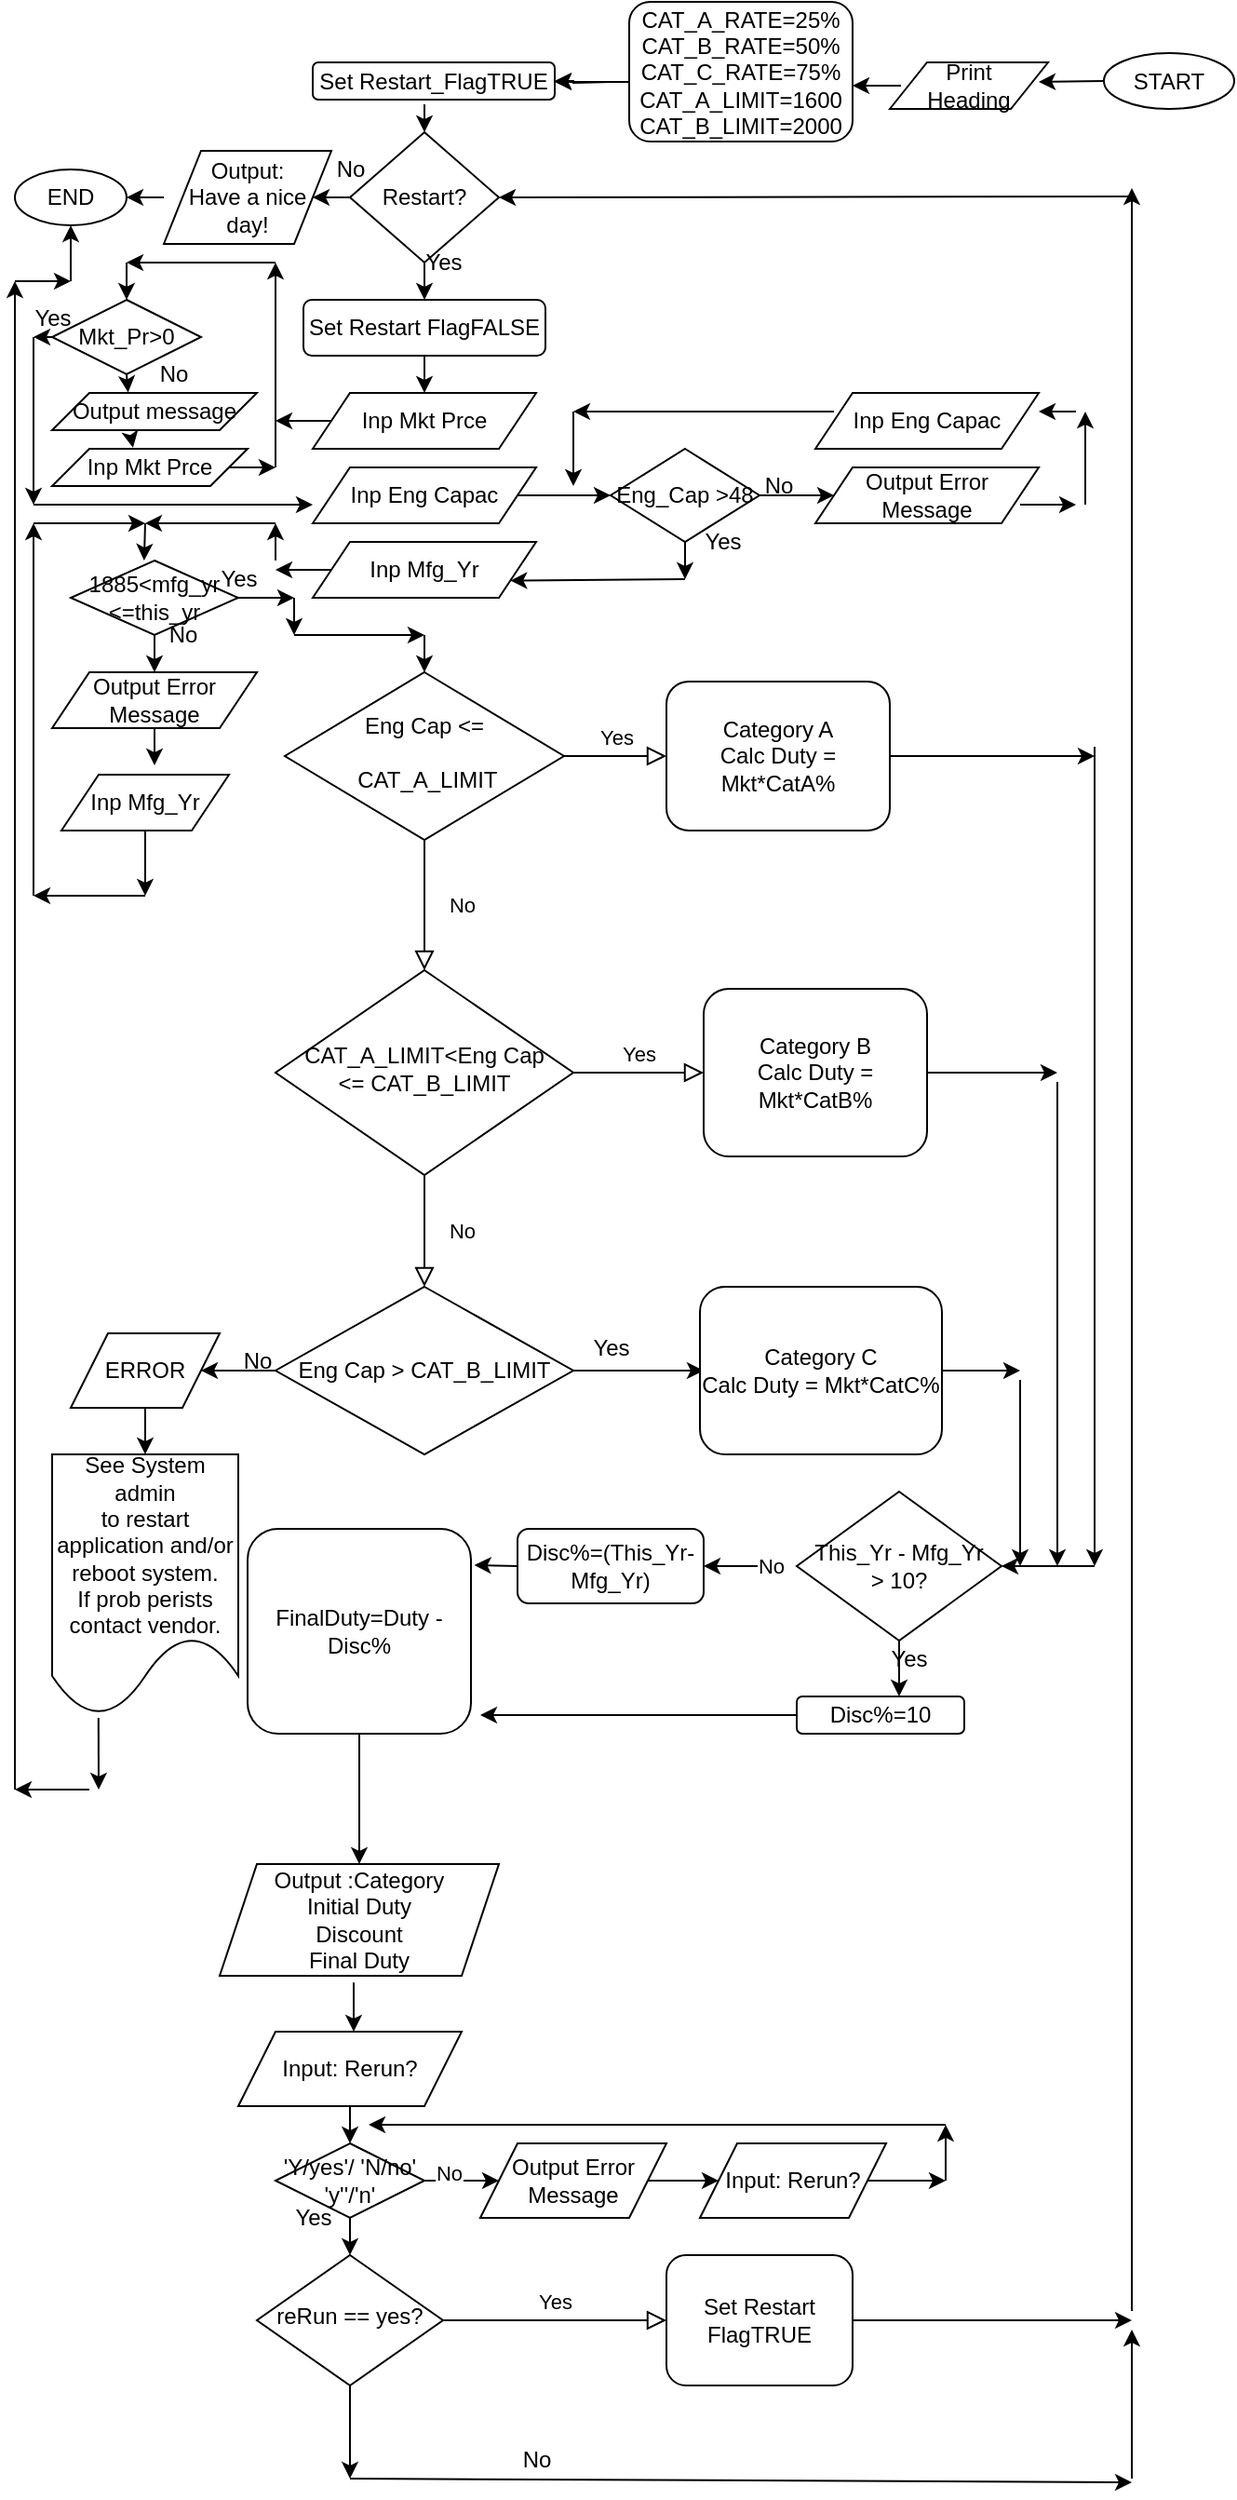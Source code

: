 <mxfile version="14.4.8" type="github">
  <diagram id="C5RBs43oDa-KdzZeNtuy" name="Page-1">
    <mxGraphModel dx="1851" dy="1947" grid="1" gridSize="10" guides="1" tooltips="1" connect="1" arrows="1" fold="1" page="1" pageScale="1" pageWidth="1169" pageHeight="1654" math="0" shadow="0">
      <root>
        <mxCell id="WIyWlLk6GJQsqaUBKTNV-0" />
        <mxCell id="WIyWlLk6GJQsqaUBKTNV-1" parent="WIyWlLk6GJQsqaUBKTNV-0" />
        <mxCell id="WIyWlLk6GJQsqaUBKTNV-9" value="Yes" style="edgeStyle=orthogonalEdgeStyle;rounded=0;html=1;jettySize=auto;orthogonalLoop=1;fontSize=11;endArrow=block;endFill=0;endSize=8;strokeWidth=1;shadow=0;labelBackgroundColor=none;" parent="WIyWlLk6GJQsqaUBKTNV-1" source="WIyWlLk6GJQsqaUBKTNV-10" target="WIyWlLk6GJQsqaUBKTNV-12" edge="1">
          <mxGeometry y="10" relative="1" as="geometry">
            <mxPoint as="offset" />
          </mxGeometry>
        </mxCell>
        <mxCell id="WIyWlLk6GJQsqaUBKTNV-10" value="&lt;div&gt;Eng Cap &amp;lt;=&lt;/div&gt;&lt;div&gt;&lt;br&gt;&lt;/div&gt;&amp;nbsp;CAT_A_LIMIT" style="rhombus;whiteSpace=wrap;html=1;shadow=0;fontFamily=Helvetica;fontSize=12;align=center;strokeWidth=1;spacing=6;spacingTop=-4;" parent="WIyWlLk6GJQsqaUBKTNV-1" vertex="1">
          <mxGeometry x="145" y="340" width="150" height="90" as="geometry" />
        </mxCell>
        <mxCell id="WIyWlLk6GJQsqaUBKTNV-12" value="Category A&lt;br&gt;&lt;div&gt;Calc Duty = Mkt*CatA%&lt;/div&gt;" style="rounded=1;whiteSpace=wrap;html=1;fontSize=12;glass=0;strokeWidth=1;shadow=0;" parent="WIyWlLk6GJQsqaUBKTNV-1" vertex="1">
          <mxGeometry x="350" y="345" width="120" height="80" as="geometry" />
        </mxCell>
        <mxCell id="X3IV7Rgy-GoR1txGhQ9Q-1" value="No" style="rounded=0;html=1;jettySize=auto;orthogonalLoop=1;fontSize=11;endArrow=block;endFill=0;endSize=8;strokeWidth=1;shadow=0;labelBackgroundColor=none;edgeStyle=orthogonalEdgeStyle;entryX=0.5;entryY=0;entryDx=0;entryDy=0;" parent="WIyWlLk6GJQsqaUBKTNV-1" source="X3IV7Rgy-GoR1txGhQ9Q-3" target="X3IV7Rgy-GoR1txGhQ9Q-41" edge="1">
          <mxGeometry y="20" relative="1" as="geometry">
            <mxPoint as="offset" />
            <mxPoint x="220" y="660" as="targetPoint" />
          </mxGeometry>
        </mxCell>
        <mxCell id="X3IV7Rgy-GoR1txGhQ9Q-3" value="&lt;div&gt;CAT_A_LIMIT&amp;lt;Eng Cap&lt;br&gt;&lt;/div&gt;&lt;div&gt;&amp;lt;= CAT_B_LIMIT&lt;br&gt;&lt;/div&gt;" style="rhombus;whiteSpace=wrap;html=1;shadow=0;fontFamily=Helvetica;fontSize=12;align=center;strokeWidth=1;spacing=6;spacingTop=-4;" parent="WIyWlLk6GJQsqaUBKTNV-1" vertex="1">
          <mxGeometry x="140" y="500" width="160" height="110" as="geometry" />
        </mxCell>
        <mxCell id="X3IV7Rgy-GoR1txGhQ9Q-7" value="reRun == yes?" style="rhombus;whiteSpace=wrap;html=1;shadow=0;fontFamily=Helvetica;fontSize=12;align=center;strokeWidth=1;spacing=6;spacingTop=-4;" parent="WIyWlLk6GJQsqaUBKTNV-1" vertex="1">
          <mxGeometry x="130" y="1190" width="100" height="70" as="geometry" />
        </mxCell>
        <mxCell id="X3IV7Rgy-GoR1txGhQ9Q-10" value="START" style="ellipse;whiteSpace=wrap;html=1;" parent="WIyWlLk6GJQsqaUBKTNV-1" vertex="1">
          <mxGeometry x="585" y="7.5" width="70" height="30" as="geometry" />
        </mxCell>
        <mxCell id="X3IV7Rgy-GoR1txGhQ9Q-12" value="Inp Mkt Prce" style="shape=parallelogram;perimeter=parallelogramPerimeter;whiteSpace=wrap;html=1;fixedSize=1;" parent="WIyWlLk6GJQsqaUBKTNV-1" vertex="1">
          <mxGeometry x="160" y="190" width="120" height="30" as="geometry" />
        </mxCell>
        <mxCell id="X3IV7Rgy-GoR1txGhQ9Q-13" value="Inp Eng Capac" style="shape=parallelogram;perimeter=parallelogramPerimeter;whiteSpace=wrap;html=1;fixedSize=1;" parent="WIyWlLk6GJQsqaUBKTNV-1" vertex="1">
          <mxGeometry x="160" y="230" width="120" height="30" as="geometry" />
        </mxCell>
        <mxCell id="X3IV7Rgy-GoR1txGhQ9Q-22" value="" style="edgeStyle=orthogonalEdgeStyle;rounded=0;orthogonalLoop=1;jettySize=auto;html=1;entryX=0.5;entryY=0;entryDx=0;entryDy=0;" parent="WIyWlLk6GJQsqaUBKTNV-1" edge="1" target="WIyWlLk6GJQsqaUBKTNV-10">
          <mxGeometry relative="1" as="geometry">
            <mxPoint x="220" y="330" as="targetPoint" />
            <mxPoint x="220" y="320" as="sourcePoint" />
          </mxGeometry>
        </mxCell>
        <mxCell id="X3IV7Rgy-GoR1txGhQ9Q-16" value="" style="endArrow=classic;html=1;entryX=1;entryY=0.5;entryDx=0;entryDy=0;" parent="WIyWlLk6GJQsqaUBKTNV-1" edge="1" target="fX3GfrZOgOiHbIc_7Qqg-0">
          <mxGeometry width="50" height="50" relative="1" as="geometry">
            <mxPoint x="600" y="84.5" as="sourcePoint" />
            <mxPoint x="290" y="84.5" as="targetPoint" />
          </mxGeometry>
        </mxCell>
        <mxCell id="X3IV7Rgy-GoR1txGhQ9Q-17" value="" style="endArrow=classic;html=1;" parent="WIyWlLk6GJQsqaUBKTNV-1" edge="1">
          <mxGeometry width="50" height="50" relative="1" as="geometry">
            <mxPoint x="600" y="1220" as="sourcePoint" />
            <mxPoint x="600" y="80" as="targetPoint" />
          </mxGeometry>
        </mxCell>
        <mxCell id="X3IV7Rgy-GoR1txGhQ9Q-18" value="Yes" style="edgeStyle=orthogonalEdgeStyle;rounded=0;html=1;jettySize=auto;orthogonalLoop=1;fontSize=11;endArrow=block;endFill=0;endSize=8;strokeWidth=1;shadow=0;labelBackgroundColor=none;exitX=1;exitY=0.5;exitDx=0;exitDy=0;entryX=0;entryY=0.5;entryDx=0;entryDy=0;" parent="WIyWlLk6GJQsqaUBKTNV-1" source="X3IV7Rgy-GoR1txGhQ9Q-7" target="X3IV7Rgy-GoR1txGhQ9Q-26" edge="1">
          <mxGeometry y="10" relative="1" as="geometry">
            <mxPoint as="offset" />
            <mxPoint x="280" y="870" as="sourcePoint" />
            <mxPoint x="340" y="870" as="targetPoint" />
            <Array as="points" />
          </mxGeometry>
        </mxCell>
        <mxCell id="fX3GfrZOgOiHbIc_7Qqg-65" style="edgeStyle=orthogonalEdgeStyle;rounded=0;orthogonalLoop=1;jettySize=auto;html=1;" edge="1" parent="WIyWlLk6GJQsqaUBKTNV-1" source="X3IV7Rgy-GoR1txGhQ9Q-14">
          <mxGeometry relative="1" as="geometry">
            <mxPoint x="140" y="285" as="targetPoint" />
          </mxGeometry>
        </mxCell>
        <mxCell id="X3IV7Rgy-GoR1txGhQ9Q-14" value="Inp Mfg_Yr" style="shape=parallelogram;perimeter=parallelogramPerimeter;whiteSpace=wrap;html=1;fixedSize=1;" parent="WIyWlLk6GJQsqaUBKTNV-1" vertex="1">
          <mxGeometry x="160" y="270" width="120" height="30" as="geometry" />
        </mxCell>
        <mxCell id="X3IV7Rgy-GoR1txGhQ9Q-26" value="&lt;div&gt;Set Restart FlagTRUE&lt;/div&gt;" style="rounded=1;whiteSpace=wrap;html=1;" parent="WIyWlLk6GJQsqaUBKTNV-1" vertex="1">
          <mxGeometry x="350" y="1190" width="100" height="70" as="geometry" />
        </mxCell>
        <mxCell id="X3IV7Rgy-GoR1txGhQ9Q-29" value="" style="endArrow=classic;html=1;exitX=0.5;exitY=1;exitDx=0;exitDy=0;entryX=0.5;entryY=0;entryDx=0;entryDy=0;" parent="WIyWlLk6GJQsqaUBKTNV-1" source="fX3GfrZOgOiHbIc_7Qqg-0" edge="1">
          <mxGeometry width="50" height="50" relative="1" as="geometry">
            <mxPoint x="340" y="190" as="sourcePoint" />
            <mxPoint x="220" y="100.0" as="targetPoint" />
          </mxGeometry>
        </mxCell>
        <mxCell id="X3IV7Rgy-GoR1txGhQ9Q-32" value="No" style="rounded=0;html=1;jettySize=auto;orthogonalLoop=1;fontSize=11;endArrow=block;endFill=0;endSize=8;strokeWidth=1;shadow=0;labelBackgroundColor=none;edgeStyle=orthogonalEdgeStyle;exitX=0.5;exitY=1;exitDx=0;exitDy=0;entryX=0.5;entryY=0;entryDx=0;entryDy=0;" parent="WIyWlLk6GJQsqaUBKTNV-1" source="WIyWlLk6GJQsqaUBKTNV-10" target="X3IV7Rgy-GoR1txGhQ9Q-3" edge="1">
          <mxGeometry y="20" relative="1" as="geometry">
            <mxPoint as="offset" />
            <mxPoint x="220" y="720" as="sourcePoint" />
            <mxPoint x="230" y="840" as="targetPoint" />
          </mxGeometry>
        </mxCell>
        <mxCell id="X3IV7Rgy-GoR1txGhQ9Q-34" value="Yes" style="edgeStyle=orthogonalEdgeStyle;rounded=0;html=1;jettySize=auto;orthogonalLoop=1;fontSize=11;endArrow=block;endFill=0;endSize=8;strokeWidth=1;shadow=0;labelBackgroundColor=none;exitX=1;exitY=0.5;exitDx=0;exitDy=0;entryX=0;entryY=0.5;entryDx=0;entryDy=0;" parent="WIyWlLk6GJQsqaUBKTNV-1" source="X3IV7Rgy-GoR1txGhQ9Q-3" target="X3IV7Rgy-GoR1txGhQ9Q-35" edge="1">
          <mxGeometry y="10" relative="1" as="geometry">
            <mxPoint as="offset" />
            <mxPoint x="300" y="510" as="sourcePoint" />
            <mxPoint x="360" y="655" as="targetPoint" />
          </mxGeometry>
        </mxCell>
        <mxCell id="X3IV7Rgy-GoR1txGhQ9Q-35" value="Category B&lt;br&gt;&lt;div&gt;Calc Duty = Mkt*CatB%&lt;/div&gt;" style="rounded=1;whiteSpace=wrap;html=1;fontSize=12;glass=0;strokeWidth=1;shadow=0;" parent="WIyWlLk6GJQsqaUBKTNV-1" vertex="1">
          <mxGeometry x="370" y="510" width="120" height="90" as="geometry" />
        </mxCell>
        <mxCell id="X3IV7Rgy-GoR1txGhQ9Q-39" value="" style="endArrow=classic;html=1;entryX=0.5;entryY=0;entryDx=0;entryDy=0;" parent="WIyWlLk6GJQsqaUBKTNV-1" target="X3IV7Rgy-GoR1txGhQ9Q-12" edge="1" source="X3IV7Rgy-GoR1txGhQ9Q-73">
          <mxGeometry width="50" height="50" relative="1" as="geometry">
            <mxPoint x="220" y="150" as="sourcePoint" />
            <mxPoint x="450" y="220" as="targetPoint" />
          </mxGeometry>
        </mxCell>
        <mxCell id="X3IV7Rgy-GoR1txGhQ9Q-41" value="Eng Cap &amp;gt; CAT_B_LIMIT" style="rhombus;whiteSpace=wrap;html=1;" parent="WIyWlLk6GJQsqaUBKTNV-1" vertex="1">
          <mxGeometry x="140" y="670" width="160" height="90" as="geometry" />
        </mxCell>
        <mxCell id="X3IV7Rgy-GoR1txGhQ9Q-43" value="" style="endArrow=classic;html=1;exitX=1;exitY=0.5;exitDx=0;exitDy=0;" parent="WIyWlLk6GJQsqaUBKTNV-1" source="X3IV7Rgy-GoR1txGhQ9Q-41" edge="1">
          <mxGeometry width="50" height="50" relative="1" as="geometry">
            <mxPoint x="410" y="690" as="sourcePoint" />
            <mxPoint x="370" y="715" as="targetPoint" />
          </mxGeometry>
        </mxCell>
        <mxCell id="X3IV7Rgy-GoR1txGhQ9Q-45" value="Category C&lt;br&gt;&lt;div&gt;Calc Duty = Mkt*CatC%&lt;/div&gt;" style="rounded=1;whiteSpace=wrap;html=1;" parent="WIyWlLk6GJQsqaUBKTNV-1" vertex="1">
          <mxGeometry x="368" y="670" width="130" height="90" as="geometry" />
        </mxCell>
        <mxCell id="X3IV7Rgy-GoR1txGhQ9Q-46" value="" style="endArrow=classic;html=1;" parent="WIyWlLk6GJQsqaUBKTNV-1" edge="1">
          <mxGeometry width="50" height="50" relative="1" as="geometry">
            <mxPoint x="580" y="380" as="sourcePoint" />
            <mxPoint x="580" y="820" as="targetPoint" />
          </mxGeometry>
        </mxCell>
        <mxCell id="X3IV7Rgy-GoR1txGhQ9Q-48" value="" style="endArrow=classic;html=1;exitX=1;exitY=0.5;exitDx=0;exitDy=0;" parent="WIyWlLk6GJQsqaUBKTNV-1" source="WIyWlLk6GJQsqaUBKTNV-12" edge="1">
          <mxGeometry width="50" height="50" relative="1" as="geometry">
            <mxPoint x="360" y="440" as="sourcePoint" />
            <mxPoint x="580" y="385" as="targetPoint" />
          </mxGeometry>
        </mxCell>
        <mxCell id="X3IV7Rgy-GoR1txGhQ9Q-49" value="" style="endArrow=classic;html=1;exitX=1;exitY=0.5;exitDx=0;exitDy=0;" parent="WIyWlLk6GJQsqaUBKTNV-1" source="X3IV7Rgy-GoR1txGhQ9Q-35" edge="1">
          <mxGeometry width="50" height="50" relative="1" as="geometry">
            <mxPoint x="500" y="555" as="sourcePoint" />
            <mxPoint x="560" y="555" as="targetPoint" />
          </mxGeometry>
        </mxCell>
        <mxCell id="X3IV7Rgy-GoR1txGhQ9Q-50" value="" style="endArrow=classic;html=1;" parent="WIyWlLk6GJQsqaUBKTNV-1" edge="1">
          <mxGeometry width="50" height="50" relative="1" as="geometry">
            <mxPoint x="560" y="560" as="sourcePoint" />
            <mxPoint x="560" y="820" as="targetPoint" />
          </mxGeometry>
        </mxCell>
        <mxCell id="X3IV7Rgy-GoR1txGhQ9Q-51" value="" style="endArrow=classic;html=1;" parent="WIyWlLk6GJQsqaUBKTNV-1" edge="1">
          <mxGeometry width="50" height="50" relative="1" as="geometry">
            <mxPoint x="540" y="720" as="sourcePoint" />
            <mxPoint x="540" y="820" as="targetPoint" />
          </mxGeometry>
        </mxCell>
        <mxCell id="X3IV7Rgy-GoR1txGhQ9Q-52" value="" style="endArrow=classic;html=1;exitX=1;exitY=0.5;exitDx=0;exitDy=0;" parent="WIyWlLk6GJQsqaUBKTNV-1" source="X3IV7Rgy-GoR1txGhQ9Q-45" edge="1">
          <mxGeometry width="50" height="50" relative="1" as="geometry">
            <mxPoint x="510" y="720" as="sourcePoint" />
            <mxPoint x="540" y="715" as="targetPoint" />
          </mxGeometry>
        </mxCell>
        <mxCell id="X3IV7Rgy-GoR1txGhQ9Q-53" value="" style="endArrow=classic;html=1;exitX=0;exitY=0.5;exitDx=0;exitDy=0;entryX=1;entryY=0.5;entryDx=0;entryDy=0;" parent="WIyWlLk6GJQsqaUBKTNV-1" source="X3IV7Rgy-GoR1txGhQ9Q-41" target="X3IV7Rgy-GoR1txGhQ9Q-56" edge="1">
          <mxGeometry width="50" height="50" relative="1" as="geometry">
            <mxPoint x="360" y="820" as="sourcePoint" />
            <mxPoint x="106.83" y="716.16" as="targetPoint" />
          </mxGeometry>
        </mxCell>
        <mxCell id="X3IV7Rgy-GoR1txGhQ9Q-54" value="&lt;div&gt;Yes&lt;/div&gt;&lt;div&gt;&lt;br&gt;&lt;/div&gt;" style="text;html=1;align=center;verticalAlign=middle;resizable=0;points=[];autosize=1;" parent="WIyWlLk6GJQsqaUBKTNV-1" vertex="1">
          <mxGeometry x="300" y="695" width="40" height="30" as="geometry" />
        </mxCell>
        <mxCell id="X3IV7Rgy-GoR1txGhQ9Q-56" value="ERROR" style="shape=parallelogram;perimeter=parallelogramPerimeter;whiteSpace=wrap;html=1;fixedSize=1;" parent="WIyWlLk6GJQsqaUBKTNV-1" vertex="1">
          <mxGeometry x="30" y="695" width="80" height="40" as="geometry" />
        </mxCell>
        <mxCell id="X3IV7Rgy-GoR1txGhQ9Q-60" value="" style="endArrow=classic;html=1;" parent="WIyWlLk6GJQsqaUBKTNV-1" edge="1">
          <mxGeometry width="50" height="50" relative="1" as="geometry">
            <mxPoint x="580" y="820" as="sourcePoint" />
            <mxPoint x="530" y="820" as="targetPoint" />
          </mxGeometry>
        </mxCell>
        <mxCell id="X3IV7Rgy-GoR1txGhQ9Q-64" value="" style="endArrow=classic;html=1;" parent="WIyWlLk6GJQsqaUBKTNV-1" target="X3IV7Rgy-GoR1txGhQ9Q-78" edge="1">
          <mxGeometry width="50" height="50" relative="1" as="geometry">
            <mxPoint x="410" y="820" as="sourcePoint" />
            <mxPoint x="310" y="820" as="targetPoint" />
          </mxGeometry>
        </mxCell>
        <mxCell id="X3IV7Rgy-GoR1txGhQ9Q-76" value="&lt;div&gt;No&lt;/div&gt;" style="edgeLabel;html=1;align=center;verticalAlign=middle;resizable=0;points=[];" parent="X3IV7Rgy-GoR1txGhQ9Q-64" vertex="1" connectable="0">
          <mxGeometry x="-0.783" y="-1" relative="1" as="geometry">
            <mxPoint y="1" as="offset" />
          </mxGeometry>
        </mxCell>
        <mxCell id="X3IV7Rgy-GoR1txGhQ9Q-66" value="" style="endArrow=classic;html=1;exitX=0.5;exitY=1;exitDx=0;exitDy=0;" parent="WIyWlLk6GJQsqaUBKTNV-1" source="X3IV7Rgy-GoR1txGhQ9Q-80" target="X3IV7Rgy-GoR1txGhQ9Q-68" edge="1">
          <mxGeometry width="50" height="50" relative="1" as="geometry">
            <mxPoint x="220" y="820" as="sourcePoint" />
            <mxPoint x="219.58" y="920" as="targetPoint" />
          </mxGeometry>
        </mxCell>
        <mxCell id="X3IV7Rgy-GoR1txGhQ9Q-68" value="&lt;div&gt;Output :Category&lt;/div&gt;&lt;div&gt;Initial Duty&lt;br&gt;&lt;/div&gt;&lt;div&gt;Discount&lt;/div&gt;&lt;div&gt;Final Duty&lt;br&gt;&lt;/div&gt;" style="shape=parallelogram;perimeter=parallelogramPerimeter;whiteSpace=wrap;html=1;fixedSize=1;" parent="WIyWlLk6GJQsqaUBKTNV-1" vertex="1">
          <mxGeometry x="110" y="980" width="150" height="60" as="geometry" />
        </mxCell>
        <mxCell id="X3IV7Rgy-GoR1txGhQ9Q-69" value="Input: Rerun?" style="shape=parallelogram;perimeter=parallelogramPerimeter;whiteSpace=wrap;html=1;fixedSize=1;" parent="WIyWlLk6GJQsqaUBKTNV-1" vertex="1">
          <mxGeometry x="120" y="1070" width="120" height="40" as="geometry" />
        </mxCell>
        <mxCell id="X3IV7Rgy-GoR1txGhQ9Q-70" value="" style="endArrow=classic;html=1;entryX=0.5;entryY=0;entryDx=0;entryDy=0;" parent="WIyWlLk6GJQsqaUBKTNV-1" target="X3IV7Rgy-GoR1txGhQ9Q-7" edge="1">
          <mxGeometry width="50" height="50" relative="1" as="geometry">
            <mxPoint x="180" y="1190" as="sourcePoint" />
            <mxPoint x="290" y="1030" as="targetPoint" />
          </mxGeometry>
        </mxCell>
        <mxCell id="X3IV7Rgy-GoR1txGhQ9Q-72" value="" style="endArrow=classic;html=1;exitX=0.48;exitY=1.061;exitDx=0;exitDy=0;exitPerimeter=0;" parent="WIyWlLk6GJQsqaUBKTNV-1" source="X3IV7Rgy-GoR1txGhQ9Q-68" edge="1">
          <mxGeometry width="50" height="50" relative="1" as="geometry">
            <mxPoint x="240" y="1090" as="sourcePoint" />
            <mxPoint x="182" y="1070" as="targetPoint" />
          </mxGeometry>
        </mxCell>
        <mxCell id="X3IV7Rgy-GoR1txGhQ9Q-75" value="&lt;div&gt;This_Yr - Mfg_Yr&lt;/div&gt;&lt;div&gt;&amp;gt; 10?&lt;br&gt;&lt;/div&gt;" style="rhombus;whiteSpace=wrap;html=1;" parent="WIyWlLk6GJQsqaUBKTNV-1" vertex="1">
          <mxGeometry x="420" y="780" width="110" height="80" as="geometry" />
        </mxCell>
        <mxCell id="X3IV7Rgy-GoR1txGhQ9Q-77" value="" style="endArrow=classic;html=1;exitX=0.5;exitY=1;exitDx=0;exitDy=0;" parent="WIyWlLk6GJQsqaUBKTNV-1" source="X3IV7Rgy-GoR1txGhQ9Q-75" edge="1">
          <mxGeometry width="50" height="50" relative="1" as="geometry">
            <mxPoint x="290" y="920" as="sourcePoint" />
            <mxPoint x="475" y="890" as="targetPoint" />
          </mxGeometry>
        </mxCell>
        <mxCell id="X3IV7Rgy-GoR1txGhQ9Q-78" value="Disc%=(This_Yr-Mfg_Yr)" style="rounded=1;whiteSpace=wrap;html=1;" parent="WIyWlLk6GJQsqaUBKTNV-1" vertex="1">
          <mxGeometry x="270" y="800" width="100" height="40" as="geometry" />
        </mxCell>
        <mxCell id="X3IV7Rgy-GoR1txGhQ9Q-79" value="Disc%=10" style="rounded=1;whiteSpace=wrap;html=1;" parent="WIyWlLk6GJQsqaUBKTNV-1" vertex="1">
          <mxGeometry x="420" y="890" width="90" height="20" as="geometry" />
        </mxCell>
        <mxCell id="X3IV7Rgy-GoR1txGhQ9Q-80" value="FinalDuty=Duty - Disc%" style="rounded=1;whiteSpace=wrap;html=1;" parent="WIyWlLk6GJQsqaUBKTNV-1" vertex="1">
          <mxGeometry x="125" y="800" width="120" height="110" as="geometry" />
        </mxCell>
        <mxCell id="X3IV7Rgy-GoR1txGhQ9Q-81" value="" style="endArrow=classic;html=1;exitX=0;exitY=0.5;exitDx=0;exitDy=0;" parent="WIyWlLk6GJQsqaUBKTNV-1" source="X3IV7Rgy-GoR1txGhQ9Q-79" edge="1">
          <mxGeometry width="50" height="50" relative="1" as="geometry">
            <mxPoint x="350" y="910" as="sourcePoint" />
            <mxPoint x="250" y="900" as="targetPoint" />
          </mxGeometry>
        </mxCell>
        <mxCell id="X3IV7Rgy-GoR1txGhQ9Q-82" value="" style="endArrow=classic;html=1;entryX=1.015;entryY=0.177;entryDx=0;entryDy=0;entryPerimeter=0;exitX=0;exitY=0.5;exitDx=0;exitDy=0;" parent="WIyWlLk6GJQsqaUBKTNV-1" source="X3IV7Rgy-GoR1txGhQ9Q-78" target="X3IV7Rgy-GoR1txGhQ9Q-80" edge="1">
          <mxGeometry width="50" height="50" relative="1" as="geometry">
            <mxPoint x="350" y="910" as="sourcePoint" />
            <mxPoint x="400" y="860" as="targetPoint" />
          </mxGeometry>
        </mxCell>
        <mxCell id="X3IV7Rgy-GoR1txGhQ9Q-83" value="Yes" style="text;html=1;align=center;verticalAlign=middle;resizable=0;points=[];autosize=1;" parent="WIyWlLk6GJQsqaUBKTNV-1" vertex="1">
          <mxGeometry x="460" y="860" width="40" height="20" as="geometry" />
        </mxCell>
        <mxCell id="X3IV7Rgy-GoR1txGhQ9Q-84" value="" style="endArrow=classic;html=1;exitX=1;exitY=0.5;exitDx=0;exitDy=0;" parent="WIyWlLk6GJQsqaUBKTNV-1" source="X3IV7Rgy-GoR1txGhQ9Q-26" edge="1">
          <mxGeometry width="50" height="50" relative="1" as="geometry">
            <mxPoint x="450" y="1225" as="sourcePoint" />
            <mxPoint x="600" y="1225" as="targetPoint" />
          </mxGeometry>
        </mxCell>
        <mxCell id="X3IV7Rgy-GoR1txGhQ9Q-73" value="Set Restart FlagFALSE" style="rounded=1;whiteSpace=wrap;html=1;" parent="WIyWlLk6GJQsqaUBKTNV-1" vertex="1">
          <mxGeometry x="155" y="140" width="130" height="30" as="geometry" />
        </mxCell>
        <mxCell id="fX3GfrZOgOiHbIc_7Qqg-1" value="" style="endArrow=classic;html=1;entryX=0.5;entryY=0;entryDx=0;entryDy=0;" edge="1" parent="WIyWlLk6GJQsqaUBKTNV-1" source="fX3GfrZOgOiHbIc_7Qqg-0" target="X3IV7Rgy-GoR1txGhQ9Q-73">
          <mxGeometry width="50" height="50" relative="1" as="geometry">
            <mxPoint x="220" y="150" as="sourcePoint" />
            <mxPoint x="220" y="190" as="targetPoint" />
          </mxGeometry>
        </mxCell>
        <mxCell id="fX3GfrZOgOiHbIc_7Qqg-0" value="Restart?" style="rhombus;whiteSpace=wrap;html=1;" vertex="1" parent="WIyWlLk6GJQsqaUBKTNV-1">
          <mxGeometry x="180" y="50" width="80" height="70" as="geometry" />
        </mxCell>
        <mxCell id="fX3GfrZOgOiHbIc_7Qqg-2" value="" style="endArrow=classic;html=1;exitX=0;exitY=0.5;exitDx=0;exitDy=0;" edge="1" parent="WIyWlLk6GJQsqaUBKTNV-1" source="X3IV7Rgy-GoR1txGhQ9Q-10">
          <mxGeometry width="50" height="50" relative="1" as="geometry">
            <mxPoint x="520" y="23" as="sourcePoint" />
            <mxPoint x="550" y="23" as="targetPoint" />
          </mxGeometry>
        </mxCell>
        <mxCell id="fX3GfrZOgOiHbIc_7Qqg-3" value="Yes" style="text;html=1;align=center;verticalAlign=middle;resizable=0;points=[];autosize=1;" vertex="1" parent="WIyWlLk6GJQsqaUBKTNV-1">
          <mxGeometry x="210" y="110" width="40" height="20" as="geometry" />
        </mxCell>
        <mxCell id="fX3GfrZOgOiHbIc_7Qqg-4" value="No" style="text;html=1;align=center;verticalAlign=middle;resizable=0;points=[];autosize=1;" vertex="1" parent="WIyWlLk6GJQsqaUBKTNV-1">
          <mxGeometry x="165" y="60" width="30" height="20" as="geometry" />
        </mxCell>
        <mxCell id="fX3GfrZOgOiHbIc_7Qqg-5" value="" style="endArrow=classic;html=1;exitX=0;exitY=0.5;exitDx=0;exitDy=0;" edge="1" parent="WIyWlLk6GJQsqaUBKTNV-1" source="fX3GfrZOgOiHbIc_7Qqg-0">
          <mxGeometry width="50" height="50" relative="1" as="geometry">
            <mxPoint x="330" y="220" as="sourcePoint" />
            <mxPoint x="160" y="85" as="targetPoint" />
          </mxGeometry>
        </mxCell>
        <mxCell id="fX3GfrZOgOiHbIc_7Qqg-8" value="" style="endArrow=classic;html=1;exitX=0.5;exitY=1;exitDx=0;exitDy=0;" edge="1" parent="WIyWlLk6GJQsqaUBKTNV-1" source="X3IV7Rgy-GoR1txGhQ9Q-7">
          <mxGeometry width="50" height="50" relative="1" as="geometry">
            <mxPoint x="270" y="1160" as="sourcePoint" />
            <mxPoint x="180" y="1310" as="targetPoint" />
          </mxGeometry>
        </mxCell>
        <mxCell id="fX3GfrZOgOiHbIc_7Qqg-10" value="END" style="ellipse;whiteSpace=wrap;html=1;" vertex="1" parent="WIyWlLk6GJQsqaUBKTNV-1">
          <mxGeometry y="70" width="60" height="30" as="geometry" />
        </mxCell>
        <mxCell id="fX3GfrZOgOiHbIc_7Qqg-11" value="" style="endArrow=classic;html=1;" edge="1" parent="WIyWlLk6GJQsqaUBKTNV-1">
          <mxGeometry width="50" height="50" relative="1" as="geometry">
            <mxPoint x="180" y="1310" as="sourcePoint" />
            <mxPoint x="600" y="1312" as="targetPoint" />
          </mxGeometry>
        </mxCell>
        <mxCell id="fX3GfrZOgOiHbIc_7Qqg-15" value="" style="endArrow=classic;html=1;" edge="1" parent="WIyWlLk6GJQsqaUBKTNV-1">
          <mxGeometry width="50" height="50" relative="1" as="geometry">
            <mxPoint x="600" y="1310" as="sourcePoint" />
            <mxPoint x="600" y="1230" as="targetPoint" />
          </mxGeometry>
        </mxCell>
        <mxCell id="fX3GfrZOgOiHbIc_7Qqg-16" value="No" style="text;html=1;align=center;verticalAlign=middle;resizable=0;points=[];autosize=1;" vertex="1" parent="WIyWlLk6GJQsqaUBKTNV-1">
          <mxGeometry x="265" y="1290" width="30" height="20" as="geometry" />
        </mxCell>
        <mxCell id="fX3GfrZOgOiHbIc_7Qqg-17" value="Set Restart_FlagTRUE" style="rounded=1;whiteSpace=wrap;html=1;" vertex="1" parent="WIyWlLk6GJQsqaUBKTNV-1">
          <mxGeometry x="160" y="12.5" width="130" height="20" as="geometry" />
        </mxCell>
        <mxCell id="fX3GfrZOgOiHbIc_7Qqg-18" value="" style="endArrow=classic;html=1;entryX=0.5;entryY=0;entryDx=0;entryDy=0;" edge="1" parent="WIyWlLk6GJQsqaUBKTNV-1" target="fX3GfrZOgOiHbIc_7Qqg-0">
          <mxGeometry width="50" height="50" relative="1" as="geometry">
            <mxPoint x="220" y="35" as="sourcePoint" />
            <mxPoint x="360" y="190" as="targetPoint" />
          </mxGeometry>
        </mxCell>
        <mxCell id="fX3GfrZOgOiHbIc_7Qqg-20" value="No" style="text;html=1;align=center;verticalAlign=middle;resizable=0;points=[];autosize=1;" vertex="1" parent="WIyWlLk6GJQsqaUBKTNV-1">
          <mxGeometry x="115" y="700" width="30" height="20" as="geometry" />
        </mxCell>
        <mxCell id="fX3GfrZOgOiHbIc_7Qqg-21" value="&lt;div&gt;Output:&lt;/div&gt;&lt;div&gt;Have a nice&lt;br&gt;&lt;/div&gt;&lt;div&gt;day!&lt;br&gt;&lt;/div&gt;" style="shape=parallelogram;perimeter=parallelogramPerimeter;whiteSpace=wrap;html=1;fixedSize=1;" vertex="1" parent="WIyWlLk6GJQsqaUBKTNV-1">
          <mxGeometry x="80" y="60" width="90" height="50" as="geometry" />
        </mxCell>
        <mxCell id="fX3GfrZOgOiHbIc_7Qqg-23" value="" style="endArrow=classic;html=1;entryX=1;entryY=0.5;entryDx=0;entryDy=0;" edge="1" parent="WIyWlLk6GJQsqaUBKTNV-1" target="fX3GfrZOgOiHbIc_7Qqg-10">
          <mxGeometry width="50" height="50" relative="1" as="geometry">
            <mxPoint x="80" y="85" as="sourcePoint" />
            <mxPoint x="170" y="95" as="targetPoint" />
          </mxGeometry>
        </mxCell>
        <mxCell id="fX3GfrZOgOiHbIc_7Qqg-24" value="&lt;div&gt;&#39;Y/yes&#39;/ &#39;N/no&#39;&lt;/div&gt;&#39;y&#39;&#39;/&#39;n&#39;" style="rhombus;whiteSpace=wrap;html=1;" vertex="1" parent="WIyWlLk6GJQsqaUBKTNV-1">
          <mxGeometry x="140" y="1130" width="80" height="40" as="geometry" />
        </mxCell>
        <mxCell id="fX3GfrZOgOiHbIc_7Qqg-26" value="" style="endArrow=classic;html=1;exitX=0.5;exitY=1;exitDx=0;exitDy=0;" edge="1" parent="WIyWlLk6GJQsqaUBKTNV-1" source="fX3GfrZOgOiHbIc_7Qqg-24">
          <mxGeometry width="50" height="50" relative="1" as="geometry">
            <mxPoint x="340" y="1220" as="sourcePoint" />
            <mxPoint x="180" y="1190" as="targetPoint" />
          </mxGeometry>
        </mxCell>
        <mxCell id="fX3GfrZOgOiHbIc_7Qqg-27" value="" style="endArrow=classic;html=1;exitX=0.5;exitY=1;exitDx=0;exitDy=0;entryX=0.5;entryY=0;entryDx=0;entryDy=0;" edge="1" parent="WIyWlLk6GJQsqaUBKTNV-1" source="X3IV7Rgy-GoR1txGhQ9Q-69" target="fX3GfrZOgOiHbIc_7Qqg-24">
          <mxGeometry width="50" height="50" relative="1" as="geometry">
            <mxPoint x="340" y="1220" as="sourcePoint" />
            <mxPoint x="390" y="1170" as="targetPoint" />
          </mxGeometry>
        </mxCell>
        <mxCell id="fX3GfrZOgOiHbIc_7Qqg-28" value="" style="endArrow=classic;html=1;exitX=1;exitY=0.5;exitDx=0;exitDy=0;" edge="1" parent="WIyWlLk6GJQsqaUBKTNV-1" source="fX3GfrZOgOiHbIc_7Qqg-24">
          <mxGeometry width="50" height="50" relative="1" as="geometry">
            <mxPoint x="340" y="1220" as="sourcePoint" />
            <mxPoint x="260" y="1150" as="targetPoint" />
          </mxGeometry>
        </mxCell>
        <mxCell id="fX3GfrZOgOiHbIc_7Qqg-37" value="No" style="edgeLabel;html=1;align=center;verticalAlign=middle;resizable=0;points=[];" vertex="1" connectable="0" parent="fX3GfrZOgOiHbIc_7Qqg-28">
          <mxGeometry x="-0.35" y="4" relative="1" as="geometry">
            <mxPoint as="offset" />
          </mxGeometry>
        </mxCell>
        <mxCell id="fX3GfrZOgOiHbIc_7Qqg-29" value="&lt;div&gt;Output Error&lt;/div&gt;&lt;div&gt;Message&lt;br&gt;&lt;/div&gt;" style="shape=parallelogram;perimeter=parallelogramPerimeter;whiteSpace=wrap;html=1;fixedSize=1;" vertex="1" parent="WIyWlLk6GJQsqaUBKTNV-1">
          <mxGeometry x="250" y="1130" width="100" height="40" as="geometry" />
        </mxCell>
        <mxCell id="fX3GfrZOgOiHbIc_7Qqg-30" value="Input: Rerun?" style="shape=parallelogram;perimeter=parallelogramPerimeter;whiteSpace=wrap;html=1;fixedSize=1;" vertex="1" parent="WIyWlLk6GJQsqaUBKTNV-1">
          <mxGeometry x="368" y="1130" width="100" height="40" as="geometry" />
        </mxCell>
        <mxCell id="fX3GfrZOgOiHbIc_7Qqg-31" value="" style="endArrow=classic;html=1;exitX=1;exitY=0.5;exitDx=0;exitDy=0;entryX=0;entryY=0.5;entryDx=0;entryDy=0;" edge="1" parent="WIyWlLk6GJQsqaUBKTNV-1" source="fX3GfrZOgOiHbIc_7Qqg-29" target="fX3GfrZOgOiHbIc_7Qqg-30">
          <mxGeometry width="50" height="50" relative="1" as="geometry">
            <mxPoint x="340" y="1220" as="sourcePoint" />
            <mxPoint x="390" y="1170" as="targetPoint" />
          </mxGeometry>
        </mxCell>
        <mxCell id="fX3GfrZOgOiHbIc_7Qqg-32" value="" style="endArrow=classic;html=1;exitX=1;exitY=0.5;exitDx=0;exitDy=0;" edge="1" parent="WIyWlLk6GJQsqaUBKTNV-1" source="fX3GfrZOgOiHbIc_7Qqg-30">
          <mxGeometry width="50" height="50" relative="1" as="geometry">
            <mxPoint x="340" y="1220" as="sourcePoint" />
            <mxPoint x="500" y="1150" as="targetPoint" />
          </mxGeometry>
        </mxCell>
        <mxCell id="fX3GfrZOgOiHbIc_7Qqg-33" value="" style="endArrow=classic;html=1;" edge="1" parent="WIyWlLk6GJQsqaUBKTNV-1">
          <mxGeometry width="50" height="50" relative="1" as="geometry">
            <mxPoint x="500" y="1150" as="sourcePoint" />
            <mxPoint x="500" y="1120" as="targetPoint" />
          </mxGeometry>
        </mxCell>
        <mxCell id="fX3GfrZOgOiHbIc_7Qqg-34" value="" style="endArrow=classic;html=1;" edge="1" parent="WIyWlLk6GJQsqaUBKTNV-1">
          <mxGeometry width="50" height="50" relative="1" as="geometry">
            <mxPoint x="500" y="1120" as="sourcePoint" />
            <mxPoint x="190" y="1120" as="targetPoint" />
          </mxGeometry>
        </mxCell>
        <mxCell id="fX3GfrZOgOiHbIc_7Qqg-36" value="Yes" style="text;html=1;align=center;verticalAlign=middle;resizable=0;points=[];autosize=1;" vertex="1" parent="WIyWlLk6GJQsqaUBKTNV-1">
          <mxGeometry x="140" y="1160" width="40" height="20" as="geometry" />
        </mxCell>
        <mxCell id="fX3GfrZOgOiHbIc_7Qqg-38" value="Mkt_Pr&amp;gt;0" style="rhombus;whiteSpace=wrap;html=1;" vertex="1" parent="WIyWlLk6GJQsqaUBKTNV-1">
          <mxGeometry x="20" y="140" width="80" height="40" as="geometry" />
        </mxCell>
        <mxCell id="fX3GfrZOgOiHbIc_7Qqg-39" value="" style="endArrow=classic;html=1;exitX=0;exitY=0.5;exitDx=0;exitDy=0;" edge="1" parent="WIyWlLk6GJQsqaUBKTNV-1" source="X3IV7Rgy-GoR1txGhQ9Q-12">
          <mxGeometry width="50" height="50" relative="1" as="geometry">
            <mxPoint x="350" y="240" as="sourcePoint" />
            <mxPoint x="140" y="205" as="targetPoint" />
          </mxGeometry>
        </mxCell>
        <mxCell id="fX3GfrZOgOiHbIc_7Qqg-40" value="" style="endArrow=classic;html=1;" edge="1" parent="WIyWlLk6GJQsqaUBKTNV-1">
          <mxGeometry width="50" height="50" relative="1" as="geometry">
            <mxPoint x="140" y="230" as="sourcePoint" />
            <mxPoint x="140" y="120" as="targetPoint" />
          </mxGeometry>
        </mxCell>
        <mxCell id="fX3GfrZOgOiHbIc_7Qqg-41" value="" style="endArrow=classic;html=1;" edge="1" parent="WIyWlLk6GJQsqaUBKTNV-1">
          <mxGeometry width="50" height="50" relative="1" as="geometry">
            <mxPoint x="60" y="120" as="sourcePoint" />
            <mxPoint x="60" y="140" as="targetPoint" />
          </mxGeometry>
        </mxCell>
        <mxCell id="fX3GfrZOgOiHbIc_7Qqg-42" value="" style="endArrow=classic;html=1;" edge="1" parent="WIyWlLk6GJQsqaUBKTNV-1">
          <mxGeometry width="50" height="50" relative="1" as="geometry">
            <mxPoint x="140" y="120" as="sourcePoint" />
            <mxPoint x="60" y="120" as="targetPoint" />
          </mxGeometry>
        </mxCell>
        <mxCell id="fX3GfrZOgOiHbIc_7Qqg-44" value="Inp Mkt Prce" style="shape=parallelogram;perimeter=parallelogramPerimeter;whiteSpace=wrap;html=1;fixedSize=1;" vertex="1" parent="WIyWlLk6GJQsqaUBKTNV-1">
          <mxGeometry x="20" y="220" width="105" height="20" as="geometry" />
        </mxCell>
        <mxCell id="fX3GfrZOgOiHbIc_7Qqg-45" value="" style="endArrow=classic;html=1;exitX=1;exitY=0.5;exitDx=0;exitDy=0;" edge="1" parent="WIyWlLk6GJQsqaUBKTNV-1" source="fX3GfrZOgOiHbIc_7Qqg-44">
          <mxGeometry width="50" height="50" relative="1" as="geometry">
            <mxPoint x="350" y="240" as="sourcePoint" />
            <mxPoint x="140" y="230" as="targetPoint" />
          </mxGeometry>
        </mxCell>
        <mxCell id="fX3GfrZOgOiHbIc_7Qqg-47" value="" style="endArrow=classic;html=1;" edge="1" parent="WIyWlLk6GJQsqaUBKTNV-1">
          <mxGeometry width="50" height="50" relative="1" as="geometry">
            <mxPoint x="10" y="160" as="sourcePoint" />
            <mxPoint x="10" y="250" as="targetPoint" />
          </mxGeometry>
        </mxCell>
        <mxCell id="fX3GfrZOgOiHbIc_7Qqg-48" value="" style="endArrow=classic;html=1;exitX=0;exitY=0.5;exitDx=0;exitDy=0;" edge="1" parent="WIyWlLk6GJQsqaUBKTNV-1" source="fX3GfrZOgOiHbIc_7Qqg-38">
          <mxGeometry width="50" height="50" relative="1" as="geometry">
            <mxPoint x="350" y="240" as="sourcePoint" />
            <mxPoint x="10" y="160" as="targetPoint" />
          </mxGeometry>
        </mxCell>
        <mxCell id="fX3GfrZOgOiHbIc_7Qqg-49" value="Yes" style="text;html=1;align=center;verticalAlign=middle;resizable=0;points=[];autosize=1;" vertex="1" parent="WIyWlLk6GJQsqaUBKTNV-1">
          <mxGeometry y="140" width="40" height="20" as="geometry" />
        </mxCell>
        <mxCell id="fX3GfrZOgOiHbIc_7Qqg-50" value="No" style="text;html=1;align=center;verticalAlign=middle;resizable=0;points=[];autosize=1;" vertex="1" parent="WIyWlLk6GJQsqaUBKTNV-1">
          <mxGeometry x="70" y="170" width="30" height="20" as="geometry" />
        </mxCell>
        <mxCell id="fX3GfrZOgOiHbIc_7Qqg-51" value="" style="endArrow=classic;html=1;" edge="1" parent="WIyWlLk6GJQsqaUBKTNV-1">
          <mxGeometry width="50" height="50" relative="1" as="geometry">
            <mxPoint x="10" y="250" as="sourcePoint" />
            <mxPoint x="160" y="250" as="targetPoint" />
          </mxGeometry>
        </mxCell>
        <mxCell id="fX3GfrZOgOiHbIc_7Qqg-52" value="Eng_Cap &amp;gt;48" style="rhombus;whiteSpace=wrap;html=1;" vertex="1" parent="WIyWlLk6GJQsqaUBKTNV-1">
          <mxGeometry x="320" y="220" width="80" height="50" as="geometry" />
        </mxCell>
        <mxCell id="fX3GfrZOgOiHbIc_7Qqg-53" value="" style="endArrow=classic;html=1;exitX=1;exitY=0.5;exitDx=0;exitDy=0;entryX=0;entryY=0.5;entryDx=0;entryDy=0;" edge="1" parent="WIyWlLk6GJQsqaUBKTNV-1" source="X3IV7Rgy-GoR1txGhQ9Q-13" target="fX3GfrZOgOiHbIc_7Qqg-52">
          <mxGeometry width="50" height="50" relative="1" as="geometry">
            <mxPoint x="360" y="240" as="sourcePoint" />
            <mxPoint x="410" y="190" as="targetPoint" />
          </mxGeometry>
        </mxCell>
        <mxCell id="fX3GfrZOgOiHbIc_7Qqg-54" value="" style="endArrow=classic;html=1;exitX=0.5;exitY=1;exitDx=0;exitDy=0;" edge="1" parent="WIyWlLk6GJQsqaUBKTNV-1" source="fX3GfrZOgOiHbIc_7Qqg-52">
          <mxGeometry width="50" height="50" relative="1" as="geometry">
            <mxPoint x="360" y="240" as="sourcePoint" />
            <mxPoint x="360" y="290" as="targetPoint" />
          </mxGeometry>
        </mxCell>
        <mxCell id="fX3GfrZOgOiHbIc_7Qqg-55" value="" style="endArrow=classic;html=1;entryX=1;entryY=0.75;entryDx=0;entryDy=0;" edge="1" parent="WIyWlLk6GJQsqaUBKTNV-1" target="X3IV7Rgy-GoR1txGhQ9Q-14">
          <mxGeometry width="50" height="50" relative="1" as="geometry">
            <mxPoint x="360" y="290" as="sourcePoint" />
            <mxPoint x="280" y="287" as="targetPoint" />
          </mxGeometry>
        </mxCell>
        <mxCell id="fX3GfrZOgOiHbIc_7Qqg-56" value="Yes" style="text;html=1;align=center;verticalAlign=middle;resizable=0;points=[];autosize=1;" vertex="1" parent="WIyWlLk6GJQsqaUBKTNV-1">
          <mxGeometry x="360" y="260" width="40" height="20" as="geometry" />
        </mxCell>
        <mxCell id="fX3GfrZOgOiHbIc_7Qqg-57" value="" style="endArrow=classic;html=1;exitX=1;exitY=0.5;exitDx=0;exitDy=0;" edge="1" parent="WIyWlLk6GJQsqaUBKTNV-1" source="fX3GfrZOgOiHbIc_7Qqg-52">
          <mxGeometry width="50" height="50" relative="1" as="geometry">
            <mxPoint x="360" y="240" as="sourcePoint" />
            <mxPoint x="440" y="245" as="targetPoint" />
          </mxGeometry>
        </mxCell>
        <mxCell id="fX3GfrZOgOiHbIc_7Qqg-58" value="Inp Eng Capac" style="shape=parallelogram;perimeter=parallelogramPerimeter;whiteSpace=wrap;html=1;fixedSize=1;" vertex="1" parent="WIyWlLk6GJQsqaUBKTNV-1">
          <mxGeometry x="430" y="190" width="120" height="30" as="geometry" />
        </mxCell>
        <mxCell id="fX3GfrZOgOiHbIc_7Qqg-59" value="" style="endArrow=classic;html=1;" edge="1" parent="WIyWlLk6GJQsqaUBKTNV-1">
          <mxGeometry width="50" height="50" relative="1" as="geometry">
            <mxPoint x="570" y="200" as="sourcePoint" />
            <mxPoint x="550" y="200" as="targetPoint" />
          </mxGeometry>
        </mxCell>
        <mxCell id="fX3GfrZOgOiHbIc_7Qqg-60" value="" style="endArrow=classic;html=1;" edge="1" parent="WIyWlLk6GJQsqaUBKTNV-1">
          <mxGeometry width="50" height="50" relative="1" as="geometry">
            <mxPoint x="575" y="250" as="sourcePoint" />
            <mxPoint x="575" y="200" as="targetPoint" />
            <Array as="points" />
          </mxGeometry>
        </mxCell>
        <mxCell id="fX3GfrZOgOiHbIc_7Qqg-61" value="" style="endArrow=classic;html=1;" edge="1" parent="WIyWlLk6GJQsqaUBKTNV-1">
          <mxGeometry width="50" height="50" relative="1" as="geometry">
            <mxPoint x="440" y="200" as="sourcePoint" />
            <mxPoint x="300" y="200" as="targetPoint" />
          </mxGeometry>
        </mxCell>
        <mxCell id="fX3GfrZOgOiHbIc_7Qqg-62" value="" style="endArrow=classic;html=1;" edge="1" parent="WIyWlLk6GJQsqaUBKTNV-1">
          <mxGeometry width="50" height="50" relative="1" as="geometry">
            <mxPoint x="300" y="200" as="sourcePoint" />
            <mxPoint x="300" y="240" as="targetPoint" />
          </mxGeometry>
        </mxCell>
        <mxCell id="fX3GfrZOgOiHbIc_7Qqg-63" value="&lt;div&gt;1885&amp;lt;mfg_yr&lt;/div&gt;&lt;div&gt;&amp;lt;=this_yr&lt;br&gt;&lt;/div&gt;" style="rhombus;whiteSpace=wrap;html=1;" vertex="1" parent="WIyWlLk6GJQsqaUBKTNV-1">
          <mxGeometry x="30" y="280" width="90" height="40" as="geometry" />
        </mxCell>
        <mxCell id="fX3GfrZOgOiHbIc_7Qqg-66" value="" style="endArrow=classic;html=1;" edge="1" parent="WIyWlLk6GJQsqaUBKTNV-1">
          <mxGeometry width="50" height="50" relative="1" as="geometry">
            <mxPoint x="140" y="280" as="sourcePoint" />
            <mxPoint x="140" y="260" as="targetPoint" />
          </mxGeometry>
        </mxCell>
        <mxCell id="fX3GfrZOgOiHbIc_7Qqg-67" value="" style="endArrow=classic;html=1;entryX=0.438;entryY=0;entryDx=0;entryDy=0;entryPerimeter=0;" edge="1" parent="WIyWlLk6GJQsqaUBKTNV-1" target="fX3GfrZOgOiHbIc_7Qqg-63">
          <mxGeometry width="50" height="50" relative="1" as="geometry">
            <mxPoint x="70" y="260" as="sourcePoint" />
            <mxPoint x="460" y="230" as="targetPoint" />
          </mxGeometry>
        </mxCell>
        <mxCell id="fX3GfrZOgOiHbIc_7Qqg-69" value="" style="endArrow=classic;html=1;" edge="1" parent="WIyWlLk6GJQsqaUBKTNV-1">
          <mxGeometry width="50" height="50" relative="1" as="geometry">
            <mxPoint x="140" y="260" as="sourcePoint" />
            <mxPoint x="70" y="260" as="targetPoint" />
          </mxGeometry>
        </mxCell>
        <mxCell id="fX3GfrZOgOiHbIc_7Qqg-71" value="&lt;div&gt;Output Error&lt;/div&gt;&lt;div&gt;Message&lt;br&gt;&lt;/div&gt;" style="shape=parallelogram;perimeter=parallelogramPerimeter;whiteSpace=wrap;html=1;fixedSize=1;" vertex="1" parent="WIyWlLk6GJQsqaUBKTNV-1">
          <mxGeometry x="20" y="340" width="110" height="30" as="geometry" />
        </mxCell>
        <mxCell id="fX3GfrZOgOiHbIc_7Qqg-72" value="" style="endArrow=classic;html=1;exitX=0.5;exitY=1;exitDx=0;exitDy=0;entryX=0.5;entryY=0;entryDx=0;entryDy=0;" edge="1" parent="WIyWlLk6GJQsqaUBKTNV-1" source="fX3GfrZOgOiHbIc_7Qqg-63" target="fX3GfrZOgOiHbIc_7Qqg-71">
          <mxGeometry width="50" height="50" relative="1" as="geometry">
            <mxPoint x="200" y="300" as="sourcePoint" />
            <mxPoint x="250" y="250" as="targetPoint" />
          </mxGeometry>
        </mxCell>
        <mxCell id="fX3GfrZOgOiHbIc_7Qqg-73" value="No" style="text;html=1;align=center;verticalAlign=middle;resizable=0;points=[];autosize=1;" vertex="1" parent="WIyWlLk6GJQsqaUBKTNV-1">
          <mxGeometry x="75" y="310" width="30" height="20" as="geometry" />
        </mxCell>
        <mxCell id="fX3GfrZOgOiHbIc_7Qqg-74" value="" style="endArrow=classic;html=1;exitX=0.5;exitY=1;exitDx=0;exitDy=0;" edge="1" parent="WIyWlLk6GJQsqaUBKTNV-1" source="fX3GfrZOgOiHbIc_7Qqg-71">
          <mxGeometry width="50" height="50" relative="1" as="geometry">
            <mxPoint x="200" y="300" as="sourcePoint" />
            <mxPoint x="75" y="390" as="targetPoint" />
          </mxGeometry>
        </mxCell>
        <mxCell id="fX3GfrZOgOiHbIc_7Qqg-75" value="" style="endArrow=classic;html=1;" edge="1" parent="WIyWlLk6GJQsqaUBKTNV-1">
          <mxGeometry width="50" height="50" relative="1" as="geometry">
            <mxPoint x="70" y="460" as="sourcePoint" />
            <mxPoint x="10" y="460" as="targetPoint" />
          </mxGeometry>
        </mxCell>
        <mxCell id="fX3GfrZOgOiHbIc_7Qqg-76" value="" style="endArrow=classic;html=1;" edge="1" parent="WIyWlLk6GJQsqaUBKTNV-1">
          <mxGeometry width="50" height="50" relative="1" as="geometry">
            <mxPoint x="10" y="460" as="sourcePoint" />
            <mxPoint x="10" y="260" as="targetPoint" />
          </mxGeometry>
        </mxCell>
        <mxCell id="fX3GfrZOgOiHbIc_7Qqg-77" value="" style="endArrow=classic;html=1;" edge="1" parent="WIyWlLk6GJQsqaUBKTNV-1">
          <mxGeometry width="50" height="50" relative="1" as="geometry">
            <mxPoint x="10" y="260" as="sourcePoint" />
            <mxPoint x="70" y="260" as="targetPoint" />
          </mxGeometry>
        </mxCell>
        <mxCell id="fX3GfrZOgOiHbIc_7Qqg-78" value="" style="endArrow=classic;html=1;" edge="1" parent="WIyWlLk6GJQsqaUBKTNV-1">
          <mxGeometry width="50" height="50" relative="1" as="geometry">
            <mxPoint x="120" y="300" as="sourcePoint" />
            <mxPoint x="150" y="300" as="targetPoint" />
          </mxGeometry>
        </mxCell>
        <mxCell id="fX3GfrZOgOiHbIc_7Qqg-79" value="Yes" style="text;html=1;align=center;verticalAlign=middle;resizable=0;points=[];autosize=1;" vertex="1" parent="WIyWlLk6GJQsqaUBKTNV-1">
          <mxGeometry x="100" y="280" width="40" height="20" as="geometry" />
        </mxCell>
        <mxCell id="fX3GfrZOgOiHbIc_7Qqg-80" value="No" style="text;html=1;align=center;verticalAlign=middle;resizable=0;points=[];autosize=1;" vertex="1" parent="WIyWlLk6GJQsqaUBKTNV-1">
          <mxGeometry x="395" y="230" width="30" height="20" as="geometry" />
        </mxCell>
        <mxCell id="fX3GfrZOgOiHbIc_7Qqg-81" value="" style="endArrow=classic;html=1;" edge="1" parent="WIyWlLk6GJQsqaUBKTNV-1">
          <mxGeometry width="50" height="50" relative="1" as="geometry">
            <mxPoint x="150" y="300" as="sourcePoint" />
            <mxPoint x="150" y="320" as="targetPoint" />
          </mxGeometry>
        </mxCell>
        <mxCell id="fX3GfrZOgOiHbIc_7Qqg-82" value="" style="endArrow=classic;html=1;" edge="1" parent="WIyWlLk6GJQsqaUBKTNV-1">
          <mxGeometry width="50" height="50" relative="1" as="geometry">
            <mxPoint x="150" y="320" as="sourcePoint" />
            <mxPoint x="220" y="320" as="targetPoint" />
          </mxGeometry>
        </mxCell>
        <mxCell id="fX3GfrZOgOiHbIc_7Qqg-84" value="Output message" style="shape=parallelogram;perimeter=parallelogramPerimeter;whiteSpace=wrap;html=1;fixedSize=1;" vertex="1" parent="WIyWlLk6GJQsqaUBKTNV-1">
          <mxGeometry x="20" y="190" width="110" height="20" as="geometry" />
        </mxCell>
        <mxCell id="fX3GfrZOgOiHbIc_7Qqg-85" value="" style="endArrow=classic;html=1;exitX=0.5;exitY=1;exitDx=0;exitDy=0;entryX=0.371;entryY=-0.012;entryDx=0;entryDy=0;entryPerimeter=0;" edge="1" parent="WIyWlLk6GJQsqaUBKTNV-1" source="fX3GfrZOgOiHbIc_7Qqg-38" target="fX3GfrZOgOiHbIc_7Qqg-84">
          <mxGeometry width="50" height="50" relative="1" as="geometry">
            <mxPoint x="310" y="260" as="sourcePoint" />
            <mxPoint x="360" y="210" as="targetPoint" />
            <Array as="points" />
          </mxGeometry>
        </mxCell>
        <mxCell id="fX3GfrZOgOiHbIc_7Qqg-86" value="&lt;div&gt;Output Error&lt;/div&gt;&lt;div&gt; Message&lt;/div&gt;" style="shape=parallelogram;perimeter=parallelogramPerimeter;whiteSpace=wrap;html=1;fixedSize=1;" vertex="1" parent="WIyWlLk6GJQsqaUBKTNV-1">
          <mxGeometry x="430" y="230" width="120" height="30" as="geometry" />
        </mxCell>
        <mxCell id="fX3GfrZOgOiHbIc_7Qqg-87" value="" style="endArrow=classic;html=1;" edge="1" parent="WIyWlLk6GJQsqaUBKTNV-1">
          <mxGeometry width="50" height="50" relative="1" as="geometry">
            <mxPoint x="540" y="250" as="sourcePoint" />
            <mxPoint x="570" y="250" as="targetPoint" />
          </mxGeometry>
        </mxCell>
        <mxCell id="fX3GfrZOgOiHbIc_7Qqg-90" value="Inp Mfg_Yr" style="shape=parallelogram;perimeter=parallelogramPerimeter;whiteSpace=wrap;html=1;fixedSize=1;" vertex="1" parent="WIyWlLk6GJQsqaUBKTNV-1">
          <mxGeometry x="25" y="395" width="90" height="30" as="geometry" />
        </mxCell>
        <mxCell id="fX3GfrZOgOiHbIc_7Qqg-94" value="" style="endArrow=classic;html=1;exitX=0.5;exitY=1;exitDx=0;exitDy=0;" edge="1" parent="WIyWlLk6GJQsqaUBKTNV-1" source="fX3GfrZOgOiHbIc_7Qqg-90">
          <mxGeometry width="50" height="50" relative="1" as="geometry">
            <mxPoint x="320" y="390" as="sourcePoint" />
            <mxPoint x="70" y="460" as="targetPoint" />
          </mxGeometry>
        </mxCell>
        <mxCell id="fX3GfrZOgOiHbIc_7Qqg-95" value="" style="endArrow=classic;html=1;exitX=0.383;exitY=1.126;exitDx=0;exitDy=0;exitPerimeter=0;entryX=0.414;entryY=-0.029;entryDx=0;entryDy=0;entryPerimeter=0;" edge="1" parent="WIyWlLk6GJQsqaUBKTNV-1" source="fX3GfrZOgOiHbIc_7Qqg-84" target="fX3GfrZOgOiHbIc_7Qqg-44">
          <mxGeometry width="50" height="50" relative="1" as="geometry">
            <mxPoint x="320" y="250" as="sourcePoint" />
            <mxPoint x="370" y="200" as="targetPoint" />
          </mxGeometry>
        </mxCell>
        <mxCell id="fX3GfrZOgOiHbIc_7Qqg-99" value="" style="endArrow=classic;html=1;" edge="1" parent="WIyWlLk6GJQsqaUBKTNV-1">
          <mxGeometry width="50" height="50" relative="1" as="geometry">
            <mxPoint x="340" y="23" as="sourcePoint" />
            <mxPoint x="290" y="23" as="targetPoint" />
          </mxGeometry>
        </mxCell>
        <mxCell id="fX3GfrZOgOiHbIc_7Qqg-100" value="&lt;div&gt;Print&lt;/div&gt;&lt;div&gt;Heading&lt;br&gt;&lt;/div&gt;" style="shape=parallelogram;perimeter=parallelogramPerimeter;whiteSpace=wrap;html=1;fixedSize=1;" vertex="1" parent="WIyWlLk6GJQsqaUBKTNV-1">
          <mxGeometry x="470" y="12.5" width="85" height="25" as="geometry" />
        </mxCell>
        <mxCell id="fX3GfrZOgOiHbIc_7Qqg-101" value="&lt;div&gt;See System admin&lt;/div&gt;&lt;div&gt;to restart application and/or reboot system.&lt;/div&gt;&lt;div&gt;If prob perists contact vendor.&lt;br&gt;&lt;/div&gt;" style="shape=document;whiteSpace=wrap;html=1;boundedLbl=1;" vertex="1" parent="WIyWlLk6GJQsqaUBKTNV-1">
          <mxGeometry x="20" y="760" width="100" height="140" as="geometry" />
        </mxCell>
        <mxCell id="fX3GfrZOgOiHbIc_7Qqg-103" value="" style="endArrow=classic;html=1;exitX=0.5;exitY=1;exitDx=0;exitDy=0;entryX=0.5;entryY=0;entryDx=0;entryDy=0;" edge="1" parent="WIyWlLk6GJQsqaUBKTNV-1" source="X3IV7Rgy-GoR1txGhQ9Q-56" target="fX3GfrZOgOiHbIc_7Qqg-101">
          <mxGeometry width="50" height="50" relative="1" as="geometry">
            <mxPoint x="320" y="800" as="sourcePoint" />
            <mxPoint x="370" y="750" as="targetPoint" />
          </mxGeometry>
        </mxCell>
        <mxCell id="fX3GfrZOgOiHbIc_7Qqg-104" value="" style="endArrow=classic;html=1;exitX=0.249;exitY=1.011;exitDx=0;exitDy=0;exitPerimeter=0;" edge="1" parent="WIyWlLk6GJQsqaUBKTNV-1" source="fX3GfrZOgOiHbIc_7Qqg-101">
          <mxGeometry width="50" height="50" relative="1" as="geometry">
            <mxPoint x="280" y="820" as="sourcePoint" />
            <mxPoint x="45" y="940" as="targetPoint" />
          </mxGeometry>
        </mxCell>
        <mxCell id="fX3GfrZOgOiHbIc_7Qqg-105" value="" style="endArrow=classic;html=1;" edge="1" parent="WIyWlLk6GJQsqaUBKTNV-1">
          <mxGeometry width="50" height="50" relative="1" as="geometry">
            <mxPoint x="40" y="940" as="sourcePoint" />
            <mxPoint y="940" as="targetPoint" />
          </mxGeometry>
        </mxCell>
        <mxCell id="fX3GfrZOgOiHbIc_7Qqg-106" value="" style="endArrow=classic;html=1;" edge="1" parent="WIyWlLk6GJQsqaUBKTNV-1">
          <mxGeometry width="50" height="50" relative="1" as="geometry">
            <mxPoint y="940" as="sourcePoint" />
            <mxPoint y="130" as="targetPoint" />
          </mxGeometry>
        </mxCell>
        <mxCell id="fX3GfrZOgOiHbIc_7Qqg-108" value="" style="endArrow=classic;html=1;" edge="1" parent="WIyWlLk6GJQsqaUBKTNV-1">
          <mxGeometry width="50" height="50" relative="1" as="geometry">
            <mxPoint y="130" as="sourcePoint" />
            <mxPoint x="30" y="130" as="targetPoint" />
          </mxGeometry>
        </mxCell>
        <mxCell id="fX3GfrZOgOiHbIc_7Qqg-109" value="" style="endArrow=classic;html=1;entryX=0.5;entryY=1;entryDx=0;entryDy=0;" edge="1" parent="WIyWlLk6GJQsqaUBKTNV-1" target="fX3GfrZOgOiHbIc_7Qqg-10">
          <mxGeometry width="50" height="50" relative="1" as="geometry">
            <mxPoint x="30" y="130" as="sourcePoint" />
            <mxPoint x="330" y="210" as="targetPoint" />
          </mxGeometry>
        </mxCell>
        <mxCell id="fX3GfrZOgOiHbIc_7Qqg-111" value="" style="edgeStyle=orthogonalEdgeStyle;rounded=0;orthogonalLoop=1;jettySize=auto;html=1;" edge="1" parent="WIyWlLk6GJQsqaUBKTNV-1" target="fX3GfrZOgOiHbIc_7Qqg-17">
          <mxGeometry relative="1" as="geometry">
            <mxPoint x="320" y="23" as="sourcePoint" />
          </mxGeometry>
        </mxCell>
        <mxCell id="fX3GfrZOgOiHbIc_7Qqg-110" value="&lt;div&gt;CAT_A_RATE=25%&lt;/div&gt;&lt;div&gt;CAT_B_RATE=50%&lt;/div&gt;&lt;div&gt;CAT_C_RATE=75%&lt;br&gt;&lt;/div&gt;&lt;div&gt;CAT_A_LIMIT=1600&lt;/div&gt;&lt;div&gt;CAT_B_LIMIT=2000&lt;br&gt;&lt;/div&gt;" style="rounded=1;whiteSpace=wrap;html=1;" vertex="1" parent="WIyWlLk6GJQsqaUBKTNV-1">
          <mxGeometry x="330" y="-20" width="120" height="75" as="geometry" />
        </mxCell>
        <mxCell id="fX3GfrZOgOiHbIc_7Qqg-112" value="" style="endArrow=classic;html=1;" edge="1" parent="WIyWlLk6GJQsqaUBKTNV-1">
          <mxGeometry width="50" height="50" relative="1" as="geometry">
            <mxPoint x="476" y="25" as="sourcePoint" />
            <mxPoint x="450" y="25" as="targetPoint" />
          </mxGeometry>
        </mxCell>
      </root>
    </mxGraphModel>
  </diagram>
</mxfile>
